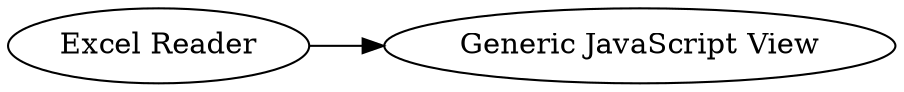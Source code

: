 digraph {
	"-3824710147467262620_25" [label="Generic JavaScript View"]
	"-3824710147467262620_28" [label="Excel Reader"]
	"-3824710147467262620_28" -> "-3824710147467262620_25"
	rankdir=LR
}
